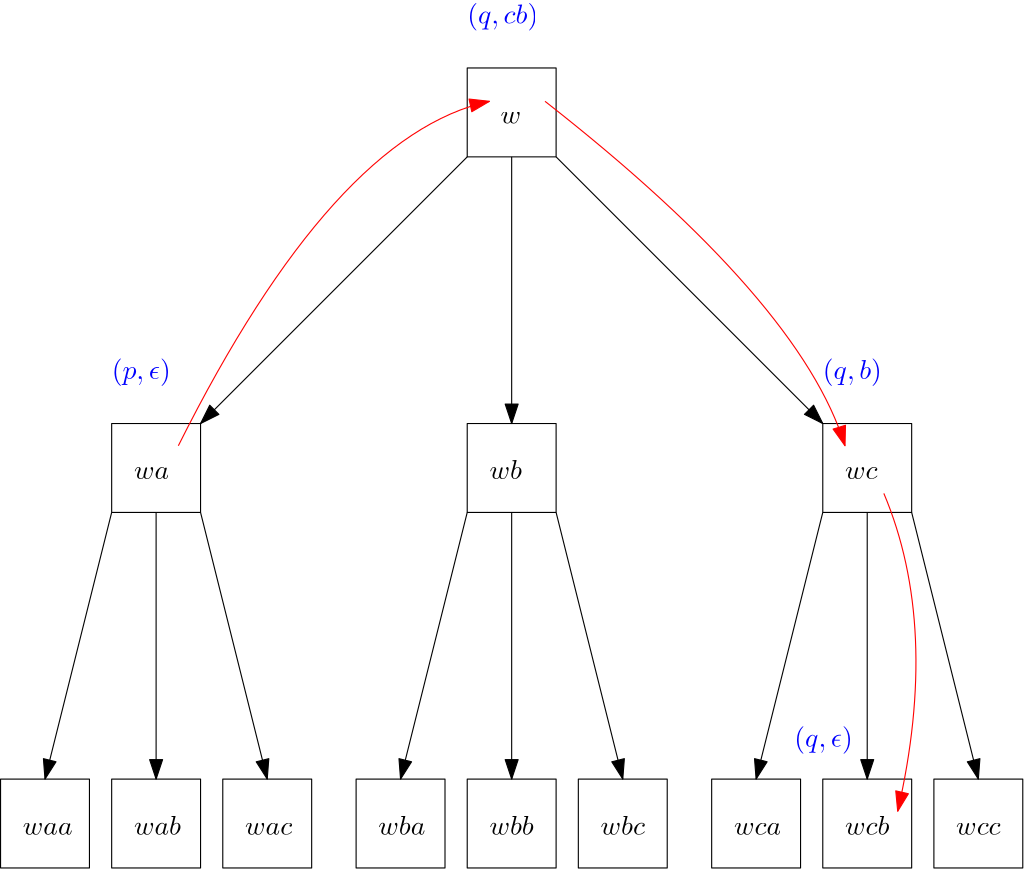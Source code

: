 <?xml version="1.0"?>
<!DOCTYPE ipe SYSTEM "ipe.dtd">
<ipe version="70218" creator="Ipe 7.2.23">
<info created="D:20210922144316" modified="D:20220207113614"/>
<ipestyle name="basic">
<symbol name="arrow/arc(spx)">
<path stroke="sym-stroke" fill="sym-stroke" pen="sym-pen">
0 0 m
-1 0.333 l
-1 -0.333 l
h
</path>
</symbol>
<symbol name="arrow/farc(spx)">
<path stroke="sym-stroke" fill="white" pen="sym-pen">
0 0 m
-1 0.333 l
-1 -0.333 l
h
</path>
</symbol>
<symbol name="arrow/ptarc(spx)">
<path stroke="sym-stroke" fill="sym-stroke" pen="sym-pen">
0 0 m
-1 0.333 l
-0.8 0 l
-1 -0.333 l
h
</path>
</symbol>
<symbol name="arrow/fptarc(spx)">
<path stroke="sym-stroke" fill="white" pen="sym-pen">
0 0 m
-1 0.333 l
-0.8 0 l
-1 -0.333 l
h
</path>
</symbol>
<symbol name="mark/circle(sx)" transformations="translations">
<path fill="sym-stroke">
0.6 0 0 0.6 0 0 e
0.4 0 0 0.4 0 0 e
</path>
</symbol>
<symbol name="mark/disk(sx)" transformations="translations">
<path fill="sym-stroke">
0.6 0 0 0.6 0 0 e
</path>
</symbol>
<symbol name="mark/fdisk(sfx)" transformations="translations">
<group>
<path fill="sym-fill">
0.5 0 0 0.5 0 0 e
</path>
<path fill="sym-stroke" fillrule="eofill">
0.6 0 0 0.6 0 0 e
0.4 0 0 0.4 0 0 e
</path>
</group>
</symbol>
<symbol name="mark/box(sx)" transformations="translations">
<path fill="sym-stroke" fillrule="eofill">
-0.6 -0.6 m
0.6 -0.6 l
0.6 0.6 l
-0.6 0.6 l
h
-0.4 -0.4 m
0.4 -0.4 l
0.4 0.4 l
-0.4 0.4 l
h
</path>
</symbol>
<symbol name="mark/square(sx)" transformations="translations">
<path fill="sym-stroke">
-0.6 -0.6 m
0.6 -0.6 l
0.6 0.6 l
-0.6 0.6 l
h
</path>
</symbol>
<symbol name="mark/fsquare(sfx)" transformations="translations">
<group>
<path fill="sym-fill">
-0.5 -0.5 m
0.5 -0.5 l
0.5 0.5 l
-0.5 0.5 l
h
</path>
<path fill="sym-stroke" fillrule="eofill">
-0.6 -0.6 m
0.6 -0.6 l
0.6 0.6 l
-0.6 0.6 l
h
-0.4 -0.4 m
0.4 -0.4 l
0.4 0.4 l
-0.4 0.4 l
h
</path>
</group>
</symbol>
<symbol name="mark/cross(sx)" transformations="translations">
<group>
<path fill="sym-stroke">
-0.43 -0.57 m
0.57 0.43 l
0.43 0.57 l
-0.57 -0.43 l
h
</path>
<path fill="sym-stroke">
-0.43 0.57 m
0.57 -0.43 l
0.43 -0.57 l
-0.57 0.43 l
h
</path>
</group>
</symbol>
<symbol name="arrow/fnormal(spx)">
<path stroke="sym-stroke" fill="white" pen="sym-pen">
0 0 m
-1 0.333 l
-1 -0.333 l
h
</path>
</symbol>
<symbol name="arrow/pointed(spx)">
<path stroke="sym-stroke" fill="sym-stroke" pen="sym-pen">
0 0 m
-1 0.333 l
-0.8 0 l
-1 -0.333 l
h
</path>
</symbol>
<symbol name="arrow/fpointed(spx)">
<path stroke="sym-stroke" fill="white" pen="sym-pen">
0 0 m
-1 0.333 l
-0.8 0 l
-1 -0.333 l
h
</path>
</symbol>
<symbol name="arrow/linear(spx)">
<path stroke="sym-stroke" pen="sym-pen">
-1 0.333 m
0 0 l
-1 -0.333 l
</path>
</symbol>
<symbol name="arrow/fdouble(spx)">
<path stroke="sym-stroke" fill="white" pen="sym-pen">
0 0 m
-1 0.333 l
-1 -0.333 l
h
-1 0 m
-2 0.333 l
-2 -0.333 l
h
</path>
</symbol>
<symbol name="arrow/double(spx)">
<path stroke="sym-stroke" fill="sym-stroke" pen="sym-pen">
0 0 m
-1 0.333 l
-1 -0.333 l
h
-1 0 m
-2 0.333 l
-2 -0.333 l
h
</path>
</symbol>
<symbol name="arrow/mid-normal(spx)">
<path stroke="sym-stroke" fill="sym-stroke" pen="sym-pen">
0.5 0 m
-0.5 0.333 l
-0.5 -0.333 l
h
</path>
</symbol>
<symbol name="arrow/mid-fnormal(spx)">
<path stroke="sym-stroke" fill="white" pen="sym-pen">
0.5 0 m
-0.5 0.333 l
-0.5 -0.333 l
h
</path>
</symbol>
<symbol name="arrow/mid-pointed(spx)">
<path stroke="sym-stroke" fill="sym-stroke" pen="sym-pen">
0.5 0 m
-0.5 0.333 l
-0.3 0 l
-0.5 -0.333 l
h
</path>
</symbol>
<symbol name="arrow/mid-fpointed(spx)">
<path stroke="sym-stroke" fill="white" pen="sym-pen">
0.5 0 m
-0.5 0.333 l
-0.3 0 l
-0.5 -0.333 l
h
</path>
</symbol>
<symbol name="arrow/mid-double(spx)">
<path stroke="sym-stroke" fill="sym-stroke" pen="sym-pen">
1 0 m
0 0.333 l
0 -0.333 l
h
0 0 m
-1 0.333 l
-1 -0.333 l
h
</path>
</symbol>
<symbol name="arrow/mid-fdouble(spx)">
<path stroke="sym-stroke" fill="white" pen="sym-pen">
1 0 m
0 0.333 l
0 -0.333 l
h
0 0 m
-1 0.333 l
-1 -0.333 l
h
</path>
</symbol>
<anglesize name="22.5 deg" value="22.5"/>
<anglesize name="30 deg" value="30"/>
<anglesize name="45 deg" value="45"/>
<anglesize name="60 deg" value="60"/>
<anglesize name="90 deg" value="90"/>
<arrowsize name="large" value="10"/>
<arrowsize name="small" value="5"/>
<arrowsize name="tiny" value="3"/>
<color name="blue" value="0 0 1"/>
<color name="brown" value="0.647 0.165 0.165"/>
<color name="darkblue" value="0 0 0.545"/>
<color name="darkcyan" value="0 0.545 0.545"/>
<color name="darkgray" value="0.663"/>
<color name="darkgreen" value="0 0.392 0"/>
<color name="darkmagenta" value="0.545 0 0.545"/>
<color name="darkorange" value="1 0.549 0"/>
<color name="darkred" value="0.545 0 0"/>
<color name="gold" value="1 0.843 0"/>
<color name="gray" value="0.745"/>
<color name="green" value="0 1 0"/>
<color name="lightblue" value="0.678 0.847 0.902"/>
<color name="lightcyan" value="0.878 1 1"/>
<color name="lightgray" value="0.827"/>
<color name="lightgreen" value="0.565 0.933 0.565"/>
<color name="lightyellow" value="1 1 0.878"/>
<color name="navy" value="0 0 0.502"/>
<color name="orange" value="1 0.647 0"/>
<color name="pink" value="1 0.753 0.796"/>
<color name="purple" value="0.627 0.125 0.941"/>
<color name="red" value="1 0 0"/>
<color name="seagreen" value="0.18 0.545 0.341"/>
<color name="turquoise" value="0.251 0.878 0.816"/>
<color name="violet" value="0.933 0.51 0.933"/>
<color name="yellow" value="1 1 0"/>
<dashstyle name="dash dot dotted" value="[4 2 1 2 1 2] 0"/>
<dashstyle name="dash dotted" value="[4 2 1 2] 0"/>
<dashstyle name="dashed" value="[4] 0"/>
<dashstyle name="dotted" value="[1 3] 0"/>
<gridsize name="10 pts (~3.5 mm)" value="10"/>
<gridsize name="14 pts (~5 mm)" value="14"/>
<gridsize name="16 pts (~6 mm)" value="16"/>
<gridsize name="20 pts (~7 mm)" value="20"/>
<gridsize name="28 pts (~10 mm)" value="28"/>
<gridsize name="32 pts (~12 mm)" value="32"/>
<gridsize name="4 pts" value="4"/>
<gridsize name="56 pts (~20 mm)" value="56"/>
<gridsize name="8 pts (~3 mm)" value="8"/>
<opacity name="10%" value="0.1"/>
<opacity name="30%" value="0.3"/>
<opacity name="50%" value="0.5"/>
<opacity name="75%" value="0.75"/>
<pen name="fat" value="1.2"/>
<pen name="heavier" value="0.8"/>
<pen name="ultrafat" value="2"/>
<symbolsize name="large" value="5"/>
<symbolsize name="small" value="2"/>
<symbolsize name="tiny" value="1.1"/>
<textsize name="Huge" value="\Huge"/>
<textsize name="LARGE" value="\LARGE"/>
<textsize name="Large" value="\Large"/>
<textsize name="footnote" value="\footnotesize"/>
<textsize name="huge" value="\huge"/>
<textsize name="large" value="\large"/>
<textsize name="small" value="\small"/>
<textsize name="tiny" value="\tiny"/>
<textstyle name="center" begin="\begin{center}" end="\end{center}"/>
<textstyle name="item" begin="\begin{itemize}\item{}" end="\end{itemize}"/>
<textstyle name="itemize" begin="\begin{itemize}" end="\end{itemize}"/>
<tiling name="falling" angle="-60" step="4" width="1"/>
<tiling name="rising" angle="30" step="4" width="1"/>
</ipestyle>
<page>
<layer name="alpha"/>
<view layers="alpha" active="alpha"/>
<path layer="alpha" stroke="black">
208 768 m
208 736 l
240 736 l
240 768 l
h
</path>
<path stroke="black">
208 640 m
208 608 l
240 608 l
240 640 l
h
</path>
<path stroke="black" arrow="normal/normal">
224 736 m
224 640 l
</path>
<path stroke="black">
80 640 m
80 608 l
112 608 l
112 640 l
h
</path>
<path stroke="black" arrow="normal/normal">
208 736 m
112 640 l
</path>
<path stroke="black">
336 640 m
336 608 l
368 608 l
368 640 l
h
</path>
<path stroke="black" arrow="normal/normal">
240 736 m
336 640 l
</path>
<path stroke="black">
352 608 m
352 608 l
352 608 l
</path>
<path matrix="1 0 0 1 128 -128" stroke="black" arrow="normal/normal">
224 736 m
224 640 l
</path>
<path matrix="1 0 0 1 0 -128" stroke="black" arrow="normal/normal">
224 736 m
224 640 l
</path>
<path stroke="black">
212 512 m
212 512 l
212 512 l
212 512 l
h
</path>
<path stroke="black">
208 512 m
208 480 l
240 480 l
240 512 l
h
</path>
<path stroke="black">
336 512 m
336 480 l
368 480 l
368 512 l
h
</path>
<path stroke="black">
248 512 m
248 480 l
280 480 l
280 512 l
h
</path>
<path stroke="black">
296 512 m
296 480 l
328 480 l
328 512 l
h
</path>
<path stroke="black">
376 512 m
376 480 l
408 480 l
408 512 l
h
</path>
<path stroke="black">
168 512 m
168 480 l
200 480 l
200 512 l
h
</path>
<path stroke="black" arrow="normal/normal">
208 608 m
184 512 l
</path>
<path stroke="black" arrow="normal/normal">
240 608 m
264 512 l
</path>
<path stroke="black" arrow="normal/normal">
336 608 m
312 512 l
</path>
<path stroke="black" arrow="normal/normal">
368 608 m
392 512 l
</path>
<path matrix="1 0 0 1 -128 -128" stroke="black" arrow="normal/normal">
224 736 m
224 640 l
</path>
<path matrix="1 0 0 1 -128 0" stroke="black">
212 512 m
212 512 l
212 512 l
212 512 l
h
</path>
<path matrix="1 0 0 1 -128 0" stroke="black">
208 512 m
208 480 l
240 480 l
240 512 l
h
</path>
<path matrix="1 0 0 1 -128 0" stroke="black">
248 512 m
248 480 l
280 480 l
280 512 l
h
</path>
<path matrix="1 0 0 1 -128 0" stroke="black" arrow="normal/normal">
208 608 m
184 512 l
</path>
<path matrix="1 0 0 1 -128 0" stroke="black" arrow="normal/normal">
240 608 m
264 512 l
</path>
<path matrix="1 0 0 1 -40 -128" stroke="black">
80 640 m
80 608 l
112 608 l
112 640 l
h
</path>
<text transformations="translations" pos="220 748" stroke="black" type="label" width="7.401" height="4.289" depth="0" valign="baseline" style="math">w</text>
<text transformations="translations" pos="88 620" stroke="black" type="label" width="12.667" height="4.289" depth="0" valign="baseline">$wa$</text>
<text transformations="translations" pos="216 620" stroke="black" type="label" width="11.676" height="6.918" depth="0" valign="baseline">$wb$</text>
<text transformations="translations" pos="344 620" stroke="black" type="label" width="11.712" height="4.289" depth="0" valign="baseline">$wc$</text>
<text transformations="translations" pos="48 492" stroke="black" type="label" width="17.933" height="4.289" depth="0" valign="baseline">$waa$</text>
<text transformations="translations" pos="88 492" stroke="black" type="label" width="16.942" height="6.918" depth="0" valign="baseline">$wab$</text>
<text transformations="translations" pos="128 492" stroke="black" type="label" width="16.978" height="4.289" depth="0" valign="baseline">$wac$</text>
<text transformations="translations" pos="176 492" stroke="black" type="label" width="16.942" height="6.918" depth="0" valign="baseline">$wba$</text>
<text transformations="translations" pos="216 492" stroke="black" type="label" width="15.952" height="6.918" depth="0" valign="baseline">$wbb$</text>
<text transformations="translations" pos="256 492" stroke="black" type="label" width="15.988" height="6.918" depth="0" valign="baseline">$wbc$</text>
<text transformations="translations" pos="304 492" stroke="black" type="label" width="16.978" height="4.289" depth="0" valign="baseline">$wca$</text>
<text transformations="translations" pos="344 492" stroke="black" type="label" width="15.988" height="6.918" depth="0" valign="baseline">$wcb$</text>
<text transformations="translations" pos="384 492" stroke="black" type="label" width="16.023" height="4.289" depth="0" valign="baseline">$wcc$</text>
<text transformations="translations" pos="80 656" stroke="blue" type="label" width="21.233" height="7.473" depth="2.49" valign="baseline" style="math">(p,\epsilon)</text>
<text transformations="translations" pos="208 784" stroke="blue" type="label" width="25.568" height="7.473" depth="2.49" valign="baseline" style="math">(q,cb)</text>
<text transformations="translations" pos="336 656" stroke="blue" type="label" width="21.257" height="7.473" depth="2.49" valign="baseline">$(q,b)$</text>
<text matrix="1 0 0 1 -58.2494 -4.35013" transformations="translations" pos="384 528" stroke="blue" type="label" width="21.025" height="7.473" depth="2.49" valign="baseline">$(q,\epsilon)$</text>
<path stroke="red" arrow="normal/normal">
104 632 m
160 744
216 756 c
</path>
<path stroke="red" arrow="normal/normal">
236 756 m
328 684
344 632 c
</path>
<path matrix="0.98601 -0.166684 0.166684 0.98601 -103.604 68.1428" stroke="red" arrow="normal/normal">
364 616 m
392 572
388 504 c
</path>
</page>
</ipe>
